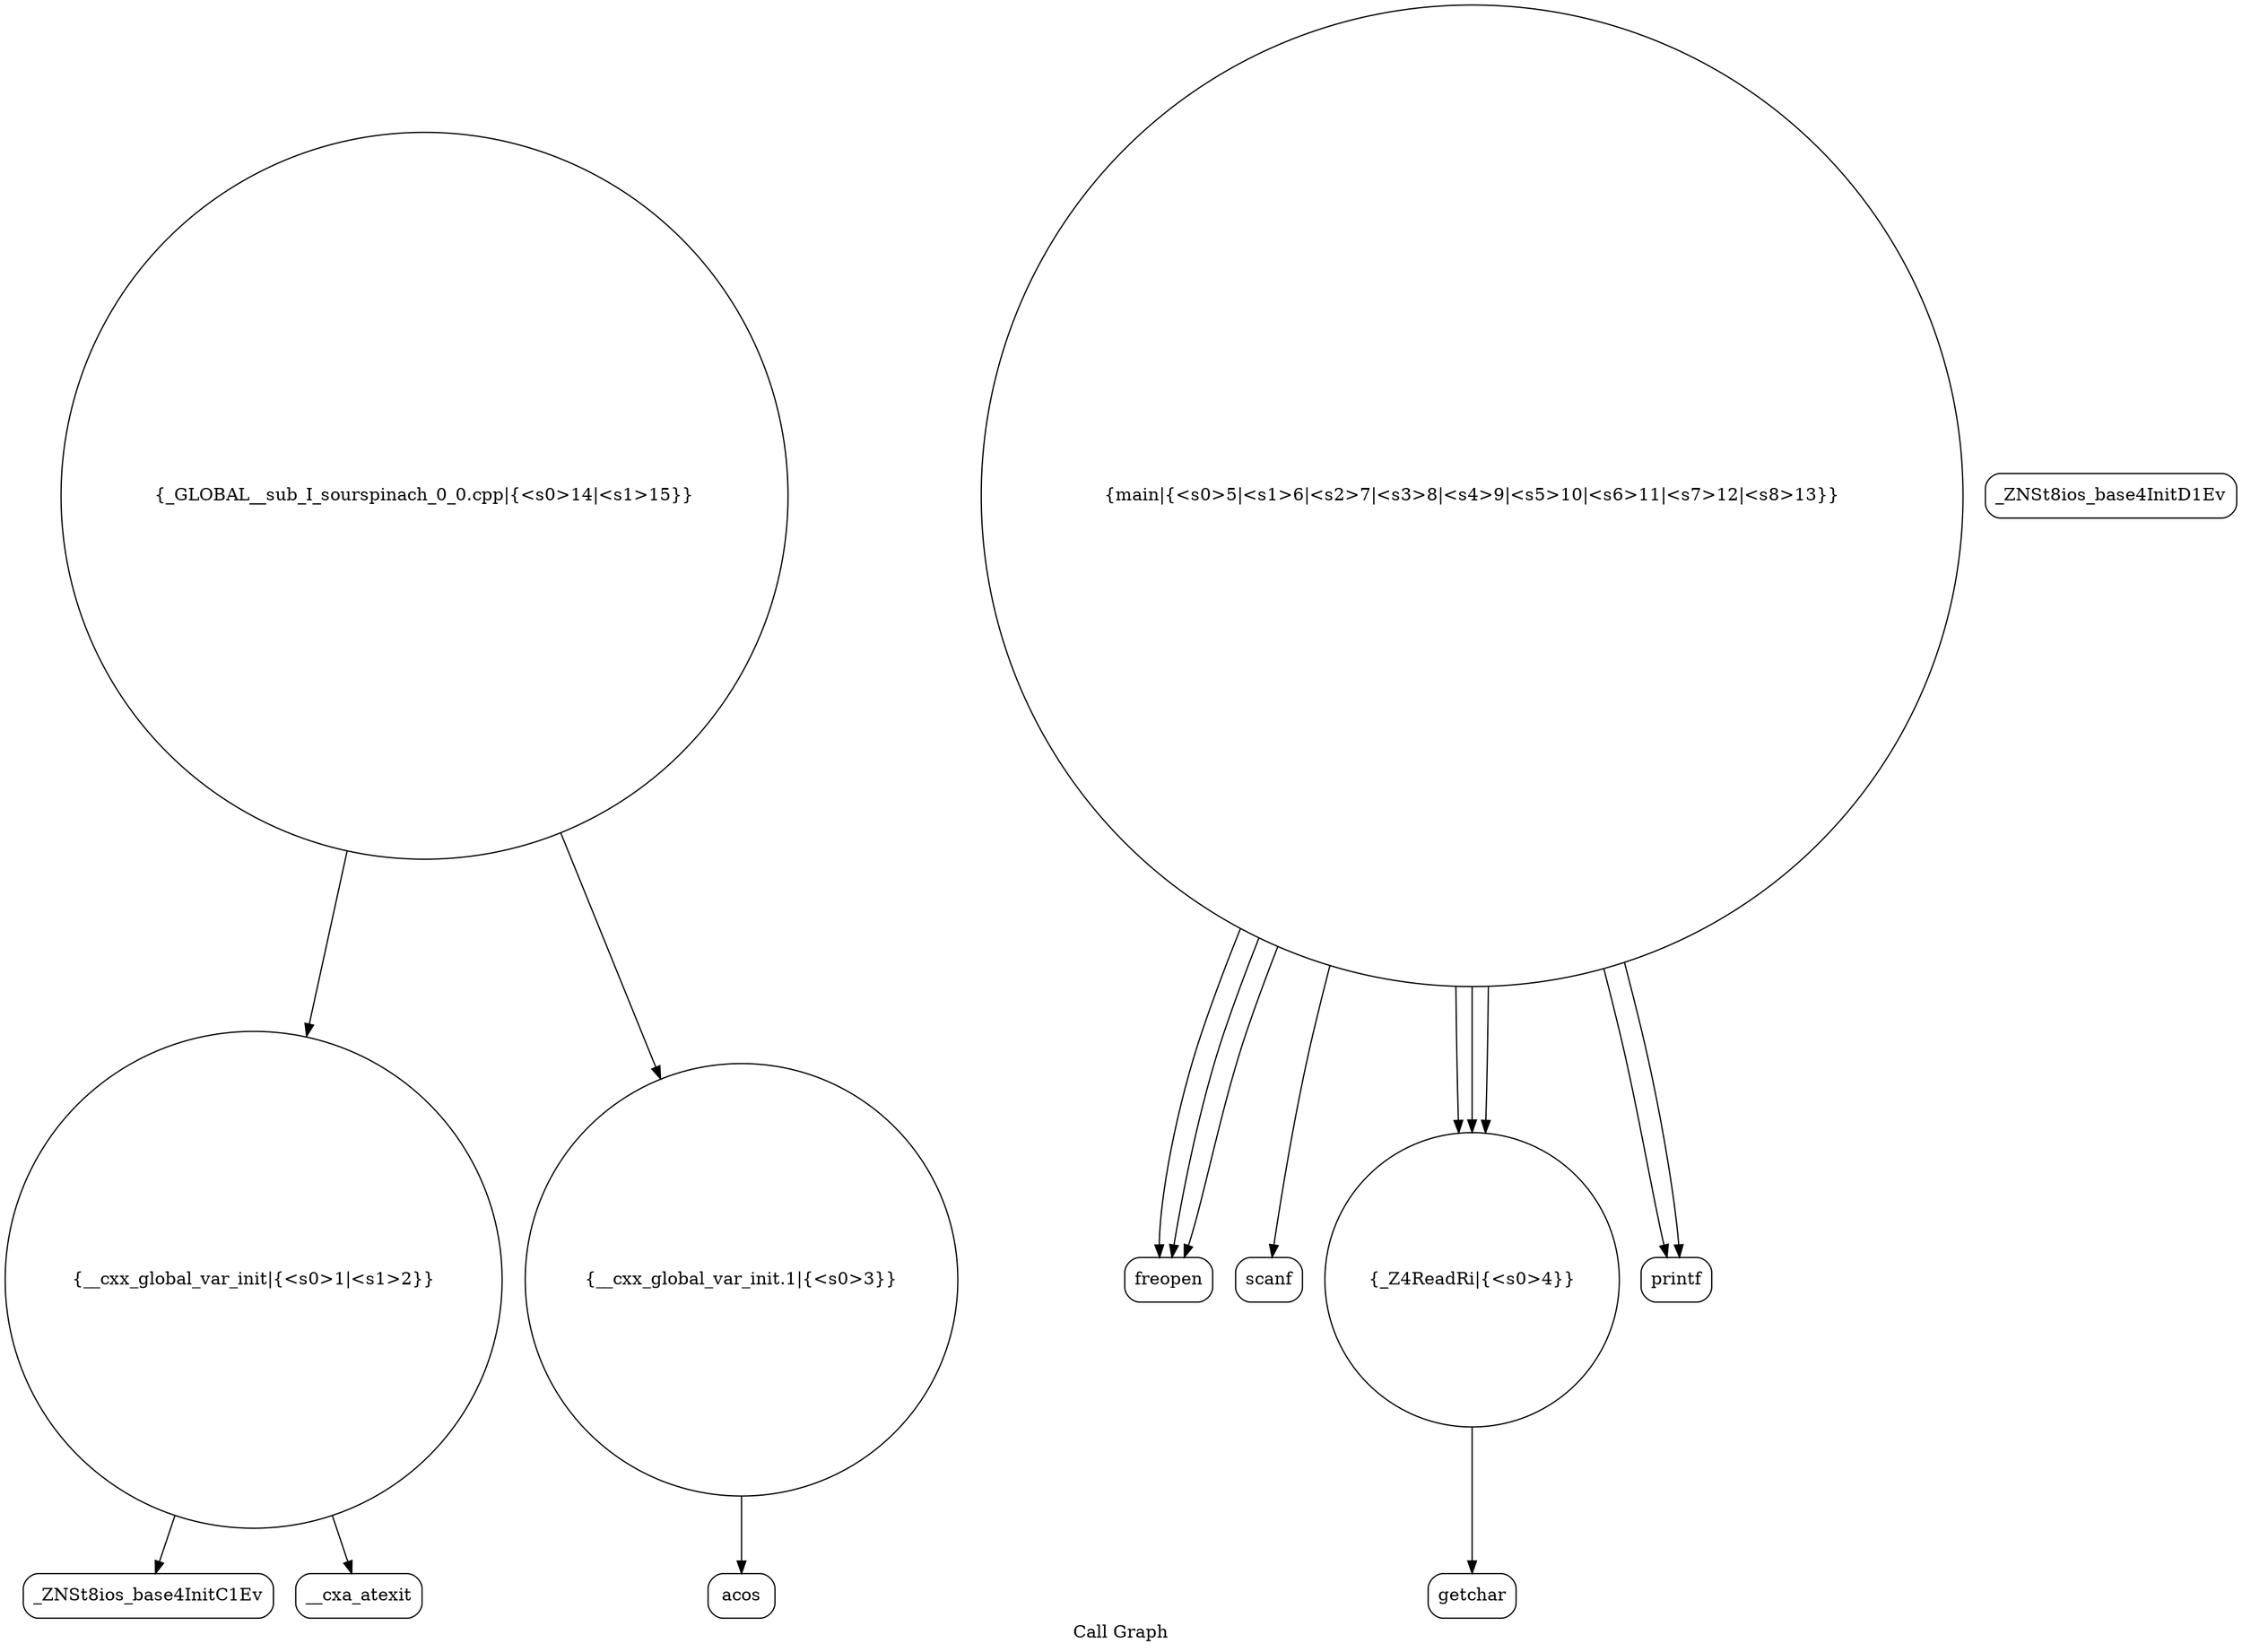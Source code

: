 digraph "Call Graph" {
	label="Call Graph";

	Node0x556ec89dfc80 [shape=record,shape=circle,label="{__cxx_global_var_init|{<s0>1|<s1>2}}"];
	Node0x556ec89dfc80:s0 -> Node0x556ec89e0110[color=black];
	Node0x556ec89dfc80:s1 -> Node0x556ec89e0210[color=black];
	Node0x556ec89e0410 [shape=record,shape=Mrecord,label="{getchar}"];
	Node0x556ec89e0190 [shape=record,shape=Mrecord,label="{_ZNSt8ios_base4InitD1Ev}"];
	Node0x556ec89e0510 [shape=record,shape=Mrecord,label="{freopen}"];
	Node0x556ec89e0290 [shape=record,shape=circle,label="{__cxx_global_var_init.1|{<s0>3}}"];
	Node0x556ec89e0290:s0 -> Node0x556ec89e0310[color=black];
	Node0x556ec89e0610 [shape=record,shape=Mrecord,label="{scanf}"];
	Node0x556ec89e0390 [shape=record,shape=circle,label="{_Z4ReadRi|{<s0>4}}"];
	Node0x556ec89e0390:s0 -> Node0x556ec89e0410[color=black];
	Node0x556ec89e0110 [shape=record,shape=Mrecord,label="{_ZNSt8ios_base4InitC1Ev}"];
	Node0x556ec89e0490 [shape=record,shape=circle,label="{main|{<s0>5|<s1>6|<s2>7|<s3>8|<s4>9|<s5>10|<s6>11|<s7>12|<s8>13}}"];
	Node0x556ec89e0490:s0 -> Node0x556ec89e0510[color=black];
	Node0x556ec89e0490:s1 -> Node0x556ec89e0510[color=black];
	Node0x556ec89e0490:s2 -> Node0x556ec89e0510[color=black];
	Node0x556ec89e0490:s3 -> Node0x556ec89e0390[color=black];
	Node0x556ec89e0490:s4 -> Node0x556ec89e0590[color=black];
	Node0x556ec89e0490:s5 -> Node0x556ec89e0390[color=black];
	Node0x556ec89e0490:s6 -> Node0x556ec89e0390[color=black];
	Node0x556ec89e0490:s7 -> Node0x556ec89e0610[color=black];
	Node0x556ec89e0490:s8 -> Node0x556ec89e0590[color=black];
	Node0x556ec89e0210 [shape=record,shape=Mrecord,label="{__cxa_atexit}"];
	Node0x556ec89e0590 [shape=record,shape=Mrecord,label="{printf}"];
	Node0x556ec89e0310 [shape=record,shape=Mrecord,label="{acos}"];
	Node0x556ec89e0690 [shape=record,shape=circle,label="{_GLOBAL__sub_I_sourspinach_0_0.cpp|{<s0>14|<s1>15}}"];
	Node0x556ec89e0690:s0 -> Node0x556ec89dfc80[color=black];
	Node0x556ec89e0690:s1 -> Node0x556ec89e0290[color=black];
}
